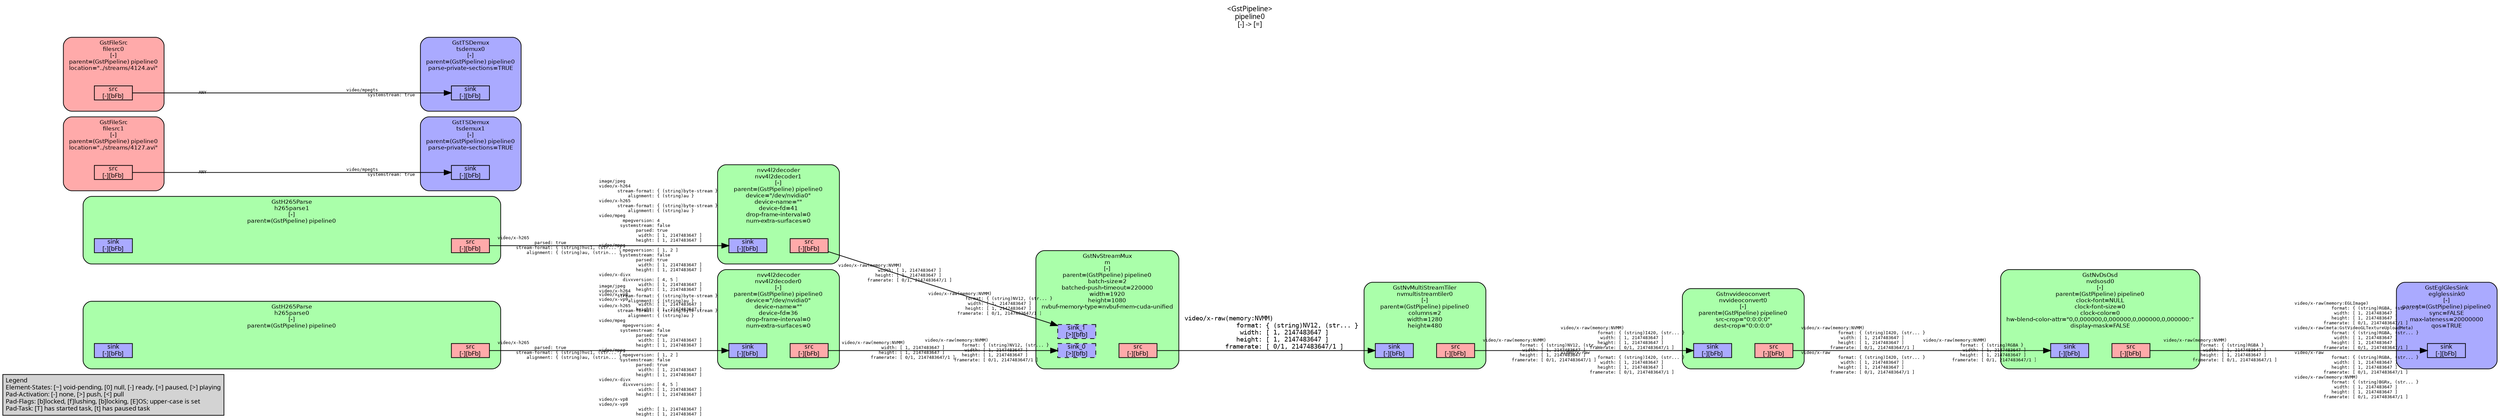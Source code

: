 digraph pipeline {
  rankdir=LR;
  fontname="sans";
  fontsize="10";
  labelloc=t;
  nodesep=.1;
  ranksep=.2;
  label="<GstPipeline>\npipeline0\n[-] -> [=]";
  node [style="filled,rounded", shape=box, fontsize="9", fontname="sans", margin="0.0,0.0"];
  edge [labelfontsize="6", fontsize="9", fontname="monospace"];
  
  legend [
    pos="0,0!",
    margin="0.05,0.05",
    style="filled",
    label="Legend\lElement-States: [~] void-pending, [0] null, [-] ready, [=] paused, [>] playing\lPad-Activation: [-] none, [>] push, [<] pull\lPad-Flags: [b]locked, [f]lushing, [b]locking, [E]OS; upper-case is set\lPad-Task: [T] has started task, [t] has paused task\l",
  ];
  subgraph cluster_eglglessink0_0x55f60dfcef60 {
    fontname="Bitstream Vera Sans";
    fontsize="8";
    style="filled,rounded";
    color=black;
    label="GstEglGlesSink\neglglessink0\n[-]\nparent=(GstPipeline) pipeline0\nsync=FALSE\nmax-lateness=20000000\nqos=TRUE";
    subgraph cluster_eglglessink0_0x55f60dfcef60_sink {
      label="";
      style="invis";
      eglglessink0_0x55f60dfcef60_sink_0x55f60da24f60 [color=black, fillcolor="#aaaaff", label="sink\n[-][bFb]", height="0.2", style="filled,solid"];
    }

    fillcolor="#aaaaff";
  }

  subgraph cluster_nvdsosd0_0x55f60df17da0 {
    fontname="Bitstream Vera Sans";
    fontsize="8";
    style="filled,rounded";
    color=black;
    label="GstNvDsOsd\nnvdsosd0\n[-]\nparent=(GstPipeline) pipeline0\nclock-font=NULL\nclock-font-size=0\nclock-color=0\nhw-blend-color-attr=\"0,0,000000,0,000000,0,000000,0,000000:\"\ndisplay-mask=FALSE";
    subgraph cluster_nvdsosd0_0x55f60df17da0_sink {
      label="";
      style="invis";
      nvdsosd0_0x55f60df17da0_sink_0x55f60da24ac0 [color=black, fillcolor="#aaaaff", label="sink\n[-][bFb]", height="0.2", style="filled,solid"];
    }

    subgraph cluster_nvdsosd0_0x55f60df17da0_src {
      label="";
      style="invis";
      nvdsosd0_0x55f60df17da0_src_0x55f60da24d10 [color=black, fillcolor="#ffaaaa", label="src\n[-][bFb]", height="0.2", style="filled,solid"];
    }

    nvdsosd0_0x55f60df17da0_sink_0x55f60da24ac0 -> nvdsosd0_0x55f60df17da0_src_0x55f60da24d10 [style="invis"];
    fillcolor="#aaffaa";
  }

  nvdsosd0_0x55f60df17da0_src_0x55f60da24d10 -> eglglessink0_0x55f60dfcef60_sink_0x55f60da24f60 [labeldistance="10", labelangle="0", label="                                                  ", taillabel="video/x-raw(memory:NVMM)\l              format: { (string)RGBA }\l               width: [ 1, 2147483647 ]\l              height: [ 1, 2147483647 ]\l           framerate: [ 0/1, 2147483647/1 ]\l", headlabel="video/x-raw(memory:EGLImage)\l              format: { (string)RGBA, (str... }\l               width: [ 1, 2147483647 ]\l              height: [ 1, 2147483647 ]\l           framerate: [ 0/1, 2147483647/1 ]\lvideo/x-raw(meta:GstVideoGLTextureUploadMeta)\l              format: { (string)RGBA, (str... }\l               width: [ 1, 2147483647 ]\l              height: [ 1, 2147483647 ]\l           framerate: [ 0/1, 2147483647/1 ]\lvideo/x-raw\l              format: { (string)RGBA, (str... }\l               width: [ 1, 2147483647 ]\l              height: [ 1, 2147483647 ]\l           framerate: [ 0/1, 2147483647/1 ]\lvideo/x-raw(memory:NVMM)\l              format: { (string)BGRx, (str... }\l               width: [ 1, 2147483647 ]\l              height: [ 1, 2147483647 ]\l           framerate: [ 0/1, 2147483647/1 ]\l"]
  subgraph cluster_nvvideoconvert0_0x55f60da27f20 {
    fontname="Bitstream Vera Sans";
    fontsize="8";
    style="filled,rounded";
    color=black;
    label="Gstnvvideoconvert\nnvvideoconvert0\n[-]\nparent=(GstPipeline) pipeline0\nsrc-crop=\"0:0:0:0\"\ndest-crop=\"0:0:0:0\"";
    subgraph cluster_nvvideoconvert0_0x55f60da27f20_sink {
      label="";
      style="invis";
      nvvideoconvert0_0x55f60da27f20_sink_0x55f60da24620 [color=black, fillcolor="#aaaaff", label="sink\n[-][bFb]", height="0.2", style="filled,solid"];
    }

    subgraph cluster_nvvideoconvert0_0x55f60da27f20_src {
      label="";
      style="invis";
      nvvideoconvert0_0x55f60da27f20_src_0x55f60da24870 [color=black, fillcolor="#ffaaaa", label="src\n[-][bFb]", height="0.2", style="filled,solid"];
    }

    nvvideoconvert0_0x55f60da27f20_sink_0x55f60da24620 -> nvvideoconvert0_0x55f60da27f20_src_0x55f60da24870 [style="invis"];
    fillcolor="#aaffaa";
  }

  nvvideoconvert0_0x55f60da27f20_src_0x55f60da24870 -> nvdsosd0_0x55f60df17da0_sink_0x55f60da24ac0 [labeldistance="10", labelangle="0", label="                                                  ", taillabel="video/x-raw(memory:NVMM)\l              format: { (string)I420, (str... }\l               width: [ 1, 2147483647 ]\l              height: [ 1, 2147483647 ]\l           framerate: [ 0/1, 2147483647/1 ]\lvideo/x-raw\l              format: { (string)I420, (str... }\l               width: [ 1, 2147483647 ]\l              height: [ 1, 2147483647 ]\l           framerate: [ 0/1, 2147483647/1 ]\l", headlabel="video/x-raw(memory:NVMM)\l              format: { (string)RGBA }\l               width: [ 1, 2147483647 ]\l              height: [ 1, 2147483647 ]\l           framerate: [ 0/1, 2147483647/1 ]\l"]
  subgraph cluster_nvmultistreamtiler0_0x55f60d9df950 {
    fontname="Bitstream Vera Sans";
    fontsize="8";
    style="filled,rounded";
    color=black;
    label="GstNvMultiStreamTiler\nnvmultistreamtiler0\n[-]\nparent=(GstPipeline) pipeline0\ncolumns=2\nwidth=1280\nheight=480";
    subgraph cluster_nvmultistreamtiler0_0x55f60d9df950_sink {
      label="";
      style="invis";
      nvmultistreamtiler0_0x55f60d9df950_sink_0x55f60da24180 [color=black, fillcolor="#aaaaff", label="sink\n[-][bFb]", height="0.2", style="filled,solid"];
    }

    subgraph cluster_nvmultistreamtiler0_0x55f60d9df950_src {
      label="";
      style="invis";
      nvmultistreamtiler0_0x55f60d9df950_src_0x55f60da243d0 [color=black, fillcolor="#ffaaaa", label="src\n[-][bFb]", height="0.2", style="filled,solid"];
    }

    nvmultistreamtiler0_0x55f60d9df950_sink_0x55f60da24180 -> nvmultistreamtiler0_0x55f60d9df950_src_0x55f60da243d0 [style="invis"];
    fillcolor="#aaffaa";
  }

  nvmultistreamtiler0_0x55f60d9df950_src_0x55f60da243d0 -> nvvideoconvert0_0x55f60da27f20_sink_0x55f60da24620 [labeldistance="10", labelangle="0", label="                                                  ", taillabel="video/x-raw(memory:NVMM)\l              format: { (string)NV12, (str... }\l               width: [ 1, 2147483647 ]\l              height: [ 1, 2147483647 ]\l           framerate: [ 0/1, 2147483647/1 ]\l", headlabel="video/x-raw(memory:NVMM)\l              format: { (string)I420, (str... }\l               width: [ 1, 2147483647 ]\l              height: [ 1, 2147483647 ]\l           framerate: [ 0/1, 2147483647/1 ]\lvideo/x-raw\l              format: { (string)I420, (str... }\l               width: [ 1, 2147483647 ]\l              height: [ 1, 2147483647 ]\l           framerate: [ 0/1, 2147483647/1 ]\l"]
  subgraph cluster_m_0x55f60da22030 {
    fontname="Bitstream Vera Sans";
    fontsize="8";
    style="filled,rounded";
    color=black;
    label="GstNvStreamMux\nm\n[-]\nparent=(GstPipeline) pipeline0\nbatch-size=2\nbatched-push-timeout=220000\nwidth=1920\nheight=1080\nnvbuf-memory-type=nvbuf-mem-cuda-unified";
    subgraph cluster_m_0x55f60da22030_sink {
      label="";
      style="invis";
      m_0x55f60da22030_sink_0_0x55f60da251b0 [color=black, fillcolor="#aaaaff", label="sink_0\n[>][bfb]", height="0.2", style="filled,dashed"];
      m_0x55f60da22030_sink_1_0x55f60da25400 [color=black, fillcolor="#aaaaff", label="sink_1\n[>][bfb]", height="0.2", style="filled,dashed"];
    }

    subgraph cluster_m_0x55f60da22030_src {
      label="";
      style="invis";
      m_0x55f60da22030_src_0x55f60d8f3ce0 [color=black, fillcolor="#ffaaaa", label="src\n[-][bFb]", height="0.2", style="filled,solid"];
    }

    m_0x55f60da22030_sink_0_0x55f60da251b0 -> m_0x55f60da22030_src_0x55f60d8f3ce0 [style="invis"];
    fillcolor="#aaffaa";
  }

  m_0x55f60da22030_src_0x55f60d8f3ce0 -> nvmultistreamtiler0_0x55f60d9df950_sink_0x55f60da24180 [label="video/x-raw(memory:NVMM)\l              format: { (string)NV12, (str... }\l               width: [ 1, 2147483647 ]\l              height: [ 1, 2147483647 ]\l           framerate: [ 0/1, 2147483647/1 ]\l"]
  subgraph cluster_nvv4l2decoder1_0x55f60d94a1a0 {
    fontname="Bitstream Vera Sans";
    fontsize="8";
    style="filled,rounded";
    color=black;
    label="nvv4l2decoder\nnvv4l2decoder1\n[-]\nparent=(GstPipeline) pipeline0\ndevice=\"/dev/nvidia0\"\ndevice-name=\"\"\ndevice-fd=41\ndrop-frame-interval=0\nnum-extra-surfaces=0";
    subgraph cluster_nvv4l2decoder1_0x55f60d94a1a0_sink {
      label="";
      style="invis";
      nvv4l2decoder1_0x55f60d94a1a0_sink_0x55f60d8f3840 [color=black, fillcolor="#aaaaff", label="sink\n[-][bFb]", height="0.2", style="filled,solid"];
    }

    subgraph cluster_nvv4l2decoder1_0x55f60d94a1a0_src {
      label="";
      style="invis";
      nvv4l2decoder1_0x55f60d94a1a0_src_0x55f60d8f3a90 [color=black, fillcolor="#ffaaaa", label="src\n[-][bFb]", height="0.2", style="filled,solid"];
    }

    nvv4l2decoder1_0x55f60d94a1a0_sink_0x55f60d8f3840 -> nvv4l2decoder1_0x55f60d94a1a0_src_0x55f60d8f3a90 [style="invis"];
    fillcolor="#aaffaa";
  }

  nvv4l2decoder1_0x55f60d94a1a0_src_0x55f60d8f3a90 -> m_0x55f60da22030_sink_1_0x55f60da25400 [labeldistance="10", labelangle="0", label="                                                  ", taillabel="video/x-raw(memory:NVMM)\l               width: [ 1, 2147483647 ]\l              height: [ 1, 2147483647 ]\l           framerate: [ 0/1, 2147483647/1 ]\l", headlabel="video/x-raw(memory:NVMM)\l              format: { (string)NV12, (str... }\l               width: [ 1, 2147483647 ]\l              height: [ 1, 2147483647 ]\l           framerate: [ 0/1, 2147483647/1 ]\l"]
  subgraph cluster_h265parse1_0x55f60d946ed0 {
    fontname="Bitstream Vera Sans";
    fontsize="8";
    style="filled,rounded";
    color=black;
    label="GstH265Parse\nh265parse1\n[-]\nparent=(GstPipeline) pipeline0";
    subgraph cluster_h265parse1_0x55f60d946ed0_sink {
      label="";
      style="invis";
      h265parse1_0x55f60d946ed0_sink_0x55f60d8f33a0 [color=black, fillcolor="#aaaaff", label="sink\n[-][bFb]", height="0.2", style="filled,solid"];
    }

    subgraph cluster_h265parse1_0x55f60d946ed0_src {
      label="";
      style="invis";
      h265parse1_0x55f60d946ed0_src_0x55f60d8f35f0 [color=black, fillcolor="#ffaaaa", label="src\n[-][bFb]", height="0.2", style="filled,solid"];
    }

    h265parse1_0x55f60d946ed0_sink_0x55f60d8f33a0 -> h265parse1_0x55f60d946ed0_src_0x55f60d8f35f0 [style="invis"];
    fillcolor="#aaffaa";
  }

  h265parse1_0x55f60d946ed0_src_0x55f60d8f35f0 -> nvv4l2decoder1_0x55f60d94a1a0_sink_0x55f60d8f3840 [labeldistance="10", labelangle="0", label="                                                  ", taillabel="video/x-h265\l              parsed: true\l       stream-format: { (string)hvc1, (str... }\l           alignment: { (string)au, (strin... }\l", headlabel="image/jpeg\lvideo/x-h264\l       stream-format: { (string)byte-stream }\l           alignment: { (string)au }\lvideo/x-h265\l       stream-format: { (string)byte-stream }\l           alignment: { (string)au }\lvideo/mpeg\l         mpegversion: 4\l        systemstream: false\l              parsed: true\l               width: [ 1, 2147483647 ]\l              height: [ 1, 2147483647 ]\lvideo/mpeg\l         mpegversion: [ 1, 2 ]\l        systemstream: false\l              parsed: true\l               width: [ 1, 2147483647 ]\l              height: [ 1, 2147483647 ]\lvideo/x-divx\l         divxversion: [ 4, 5 ]\l               width: [ 1, 2147483647 ]\l              height: [ 1, 2147483647 ]\lvideo/x-vp8\lvideo/x-vp9\l               width: [ 1, 2147483647 ]\l              height: [ 1, 2147483647 ]\l"]
  subgraph cluster_tsdemux1_0x55f60d8f82f0 {
    fontname="Bitstream Vera Sans";
    fontsize="8";
    style="filled,rounded";
    color=black;
    label="GstTSDemux\ntsdemux1\n[-]\nparent=(GstPipeline) pipeline0\nparse-private-sections=TRUE";
    subgraph cluster_tsdemux1_0x55f60d8f82f0_sink {
      label="";
      style="invis";
      tsdemux1_0x55f60d8f82f0_sink_0x55f60d8f3150 [color=black, fillcolor="#aaaaff", label="sink\n[-][bFb]", height="0.2", style="filled,solid"];
    }

    fillcolor="#aaaaff";
  }

  subgraph cluster_filesrc1_0x55f60d8f06e0 {
    fontname="Bitstream Vera Sans";
    fontsize="8";
    style="filled,rounded";
    color=black;
    label="GstFileSrc\nfilesrc1\n[-]\nparent=(GstPipeline) pipeline0\nlocation=\"../streams/4127.avi\"";
    subgraph cluster_filesrc1_0x55f60d8f06e0_src {
      label="";
      style="invis";
      filesrc1_0x55f60d8f06e0_src_0x55f60d8f2f00 [color=black, fillcolor="#ffaaaa", label="src\n[-][bFb]", height="0.2", style="filled,solid"];
    }

    fillcolor="#ffaaaa";
  }

  filesrc1_0x55f60d8f06e0_src_0x55f60d8f2f00 -> tsdemux1_0x55f60d8f82f0_sink_0x55f60d8f3150 [labeldistance="10", labelangle="0", label="                                                  ", taillabel="ANY", headlabel="video/mpegts\l        systemstream: true\l"]
  subgraph cluster_nvv4l2decoder0_0x55f60d92ec30 {
    fontname="Bitstream Vera Sans";
    fontsize="8";
    style="filled,rounded";
    color=black;
    label="nvv4l2decoder\nnvv4l2decoder0\n[-]\nparent=(GstPipeline) pipeline0\ndevice=\"/dev/nvidia0\"\ndevice-name=\"\"\ndevice-fd=36\ndrop-frame-interval=0\nnum-extra-surfaces=0";
    subgraph cluster_nvv4l2decoder0_0x55f60d92ec30_sink {
      label="";
      style="invis";
      nvv4l2decoder0_0x55f60d92ec30_sink_0x55f60d8f2a60 [color=black, fillcolor="#aaaaff", label="sink\n[-][bFb]", height="0.2", style="filled,solid"];
    }

    subgraph cluster_nvv4l2decoder0_0x55f60d92ec30_src {
      label="";
      style="invis";
      nvv4l2decoder0_0x55f60d92ec30_src_0x55f60d8f2cb0 [color=black, fillcolor="#ffaaaa", label="src\n[-][bFb]", height="0.2", style="filled,solid"];
    }

    nvv4l2decoder0_0x55f60d92ec30_sink_0x55f60d8f2a60 -> nvv4l2decoder0_0x55f60d92ec30_src_0x55f60d8f2cb0 [style="invis"];
    fillcolor="#aaffaa";
  }

  nvv4l2decoder0_0x55f60d92ec30_src_0x55f60d8f2cb0 -> m_0x55f60da22030_sink_0_0x55f60da251b0 [labeldistance="10", labelangle="0", label="                                                  ", taillabel="video/x-raw(memory:NVMM)\l               width: [ 1, 2147483647 ]\l              height: [ 1, 2147483647 ]\l           framerate: [ 0/1, 2147483647/1 ]\l", headlabel="video/x-raw(memory:NVMM)\l              format: { (string)NV12, (str... }\l               width: [ 1, 2147483647 ]\l              height: [ 1, 2147483647 ]\l           framerate: [ 0/1, 2147483647/1 ]\l"]
  subgraph cluster_h265parse0_0x55f60d9123d0 {
    fontname="Bitstream Vera Sans";
    fontsize="8";
    style="filled,rounded";
    color=black;
    label="GstH265Parse\nh265parse0\n[-]\nparent=(GstPipeline) pipeline0";
    subgraph cluster_h265parse0_0x55f60d9123d0_sink {
      label="";
      style="invis";
      h265parse0_0x55f60d9123d0_sink_0x55f60d8f25c0 [color=black, fillcolor="#aaaaff", label="sink\n[-][bFb]", height="0.2", style="filled,solid"];
    }

    subgraph cluster_h265parse0_0x55f60d9123d0_src {
      label="";
      style="invis";
      h265parse0_0x55f60d9123d0_src_0x55f60d8f2810 [color=black, fillcolor="#ffaaaa", label="src\n[-][bFb]", height="0.2", style="filled,solid"];
    }

    h265parse0_0x55f60d9123d0_sink_0x55f60d8f25c0 -> h265parse0_0x55f60d9123d0_src_0x55f60d8f2810 [style="invis"];
    fillcolor="#aaffaa";
  }

  h265parse0_0x55f60d9123d0_src_0x55f60d8f2810 -> nvv4l2decoder0_0x55f60d92ec30_sink_0x55f60d8f2a60 [labeldistance="10", labelangle="0", label="                                                  ", taillabel="video/x-h265\l              parsed: true\l       stream-format: { (string)hvc1, (str... }\l           alignment: { (string)au, (strin... }\l", headlabel="image/jpeg\lvideo/x-h264\l       stream-format: { (string)byte-stream }\l           alignment: { (string)au }\lvideo/x-h265\l       stream-format: { (string)byte-stream }\l           alignment: { (string)au }\lvideo/mpeg\l         mpegversion: 4\l        systemstream: false\l              parsed: true\l               width: [ 1, 2147483647 ]\l              height: [ 1, 2147483647 ]\lvideo/mpeg\l         mpegversion: [ 1, 2 ]\l        systemstream: false\l              parsed: true\l               width: [ 1, 2147483647 ]\l              height: [ 1, 2147483647 ]\lvideo/x-divx\l         divxversion: [ 4, 5 ]\l               width: [ 1, 2147483647 ]\l              height: [ 1, 2147483647 ]\lvideo/x-vp8\lvideo/x-vp9\l               width: [ 1, 2147483647 ]\l              height: [ 1, 2147483647 ]\l"]
  subgraph cluster_tsdemux0_0x55f60d8f8010 {
    fontname="Bitstream Vera Sans";
    fontsize="8";
    style="filled,rounded";
    color=black;
    label="GstTSDemux\ntsdemux0\n[-]\nparent=(GstPipeline) pipeline0\nparse-private-sections=TRUE";
    subgraph cluster_tsdemux0_0x55f60d8f8010_sink {
      label="";
      style="invis";
      tsdemux0_0x55f60d8f8010_sink_0x55f60d8f2370 [color=black, fillcolor="#aaaaff", label="sink\n[-][bFb]", height="0.2", style="filled,solid"];
    }

    fillcolor="#aaaaff";
  }

  subgraph cluster_filesrc0_0x55f60d8f0350 {
    fontname="Bitstream Vera Sans";
    fontsize="8";
    style="filled,rounded";
    color=black;
    label="GstFileSrc\nfilesrc0\n[-]\nparent=(GstPipeline) pipeline0\nlocation=\"../streams/4124.avi\"";
    subgraph cluster_filesrc0_0x55f60d8f0350_src {
      label="";
      style="invis";
      filesrc0_0x55f60d8f0350_src_0x55f60d8f2120 [color=black, fillcolor="#ffaaaa", label="src\n[-][bFb]", height="0.2", style="filled,solid"];
    }

    fillcolor="#ffaaaa";
  }

  filesrc0_0x55f60d8f0350_src_0x55f60d8f2120 -> tsdemux0_0x55f60d8f8010_sink_0x55f60d8f2370 [labeldistance="10", labelangle="0", label="                                                  ", taillabel="ANY", headlabel="video/mpegts\l        systemstream: true\l"]
}

